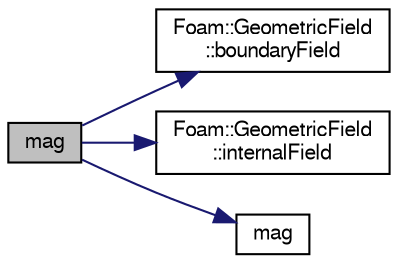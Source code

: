 digraph "mag"
{
  bgcolor="transparent";
  edge [fontname="FreeSans",fontsize="10",labelfontname="FreeSans",labelfontsize="10"];
  node [fontname="FreeSans",fontsize="10",shape=record];
  rankdir="LR";
  Node68382 [label="mag",height=0.2,width=0.4,color="black", fillcolor="grey75", style="filled", fontcolor="black"];
  Node68382 -> Node68383 [color="midnightblue",fontsize="10",style="solid",fontname="FreeSans"];
  Node68383 [label="Foam::GeometricField\l::boundaryField",height=0.2,width=0.4,color="black",URL="$a22434.html#a3c6c1a789b48ea0c5e8bff64f9c14f2d",tooltip="Return reference to GeometricBoundaryField. "];
  Node68382 -> Node68384 [color="midnightblue",fontsize="10",style="solid",fontname="FreeSans"];
  Node68384 [label="Foam::GeometricField\l::internalField",height=0.2,width=0.4,color="black",URL="$a22434.html#a9536140d36d69bbac40496f6b817aa0a",tooltip="Return internal field. "];
  Node68382 -> Node68385 [color="midnightblue",fontsize="10",style="solid",fontname="FreeSans"];
  Node68385 [label="mag",height=0.2,width=0.4,color="black",URL="$a21124.html#a929da2a3fdcf3dacbbe0487d3a330dae"];
}
